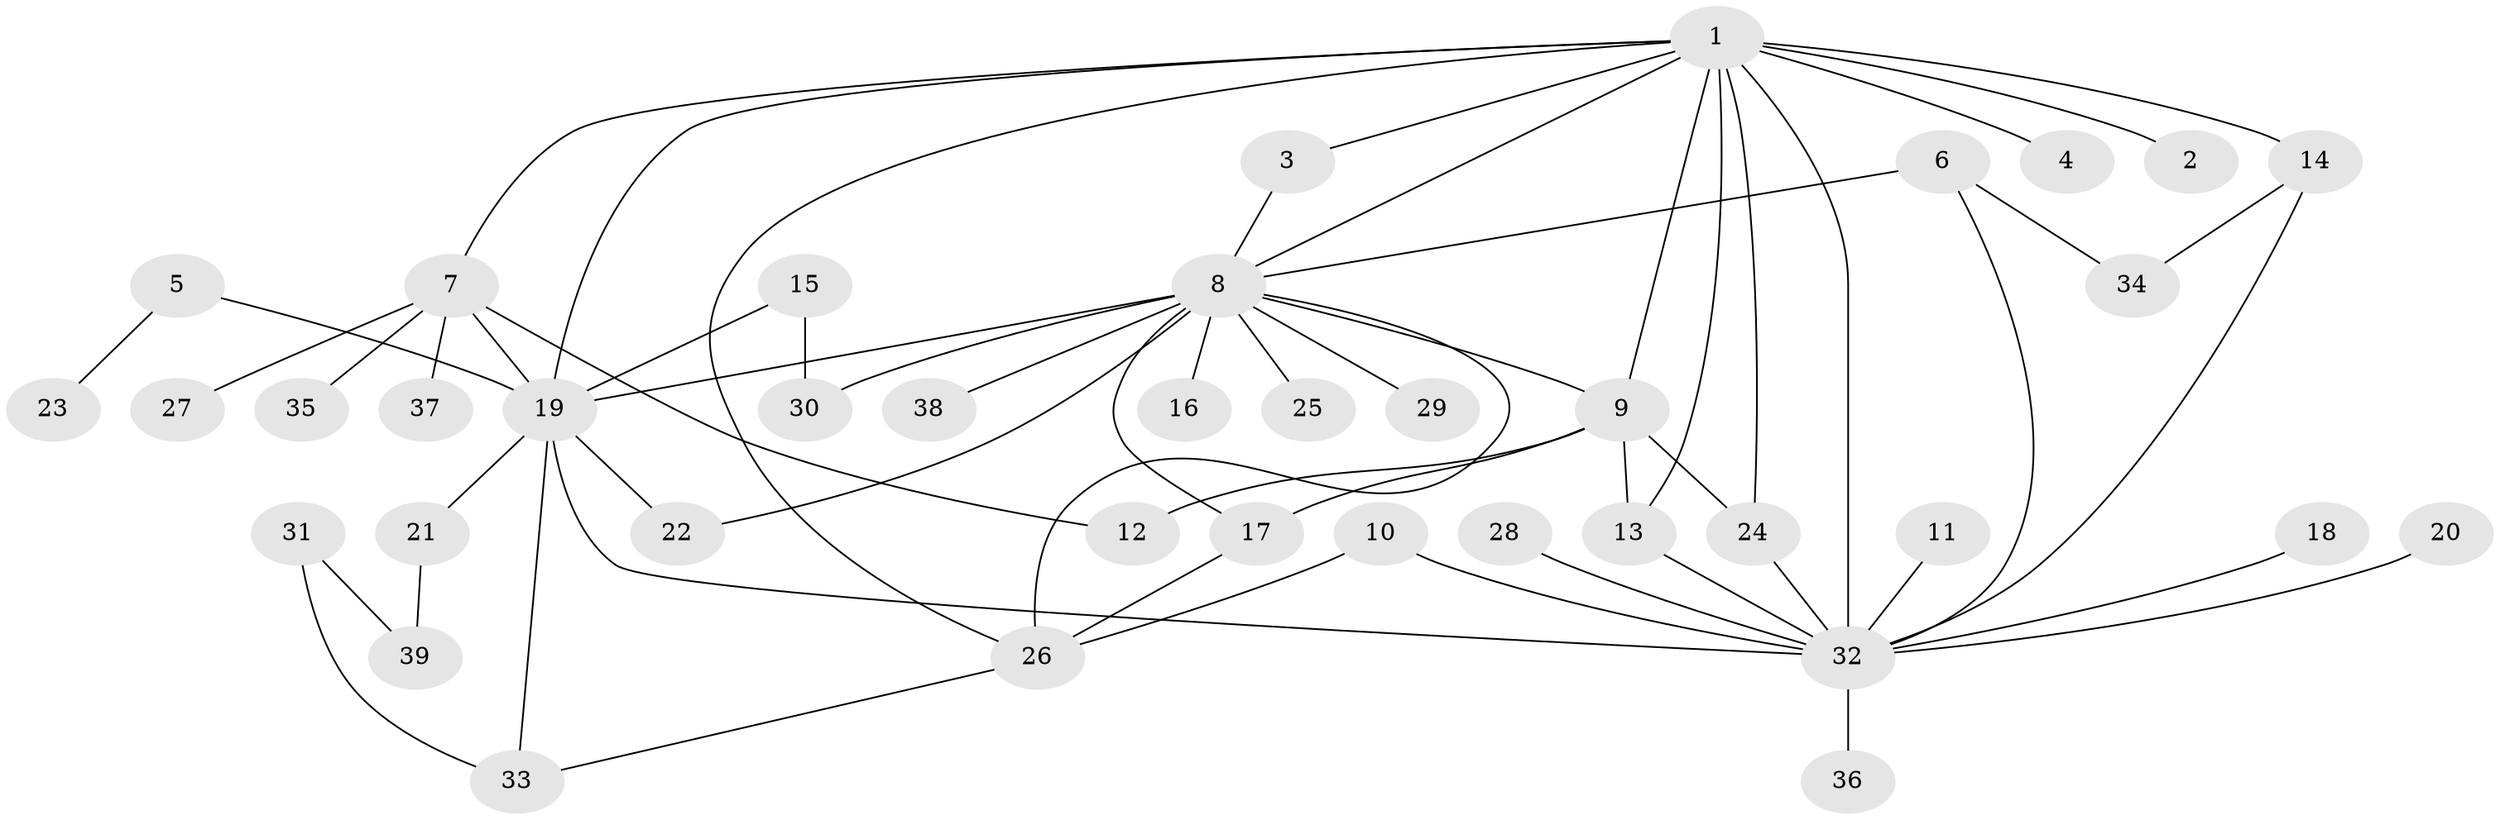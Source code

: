 // original degree distribution, {16: 0.015625, 8: 0.015625, 7: 0.015625, 2: 0.3125, 1: 0.390625, 14: 0.015625, 12: 0.015625, 5: 0.015625, 4: 0.0625, 3: 0.109375, 6: 0.03125}
// Generated by graph-tools (version 1.1) at 2025/36/03/04/25 23:36:46]
// undirected, 39 vertices, 59 edges
graph export_dot {
  node [color=gray90,style=filled];
  1;
  2;
  3;
  4;
  5;
  6;
  7;
  8;
  9;
  10;
  11;
  12;
  13;
  14;
  15;
  16;
  17;
  18;
  19;
  20;
  21;
  22;
  23;
  24;
  25;
  26;
  27;
  28;
  29;
  30;
  31;
  32;
  33;
  34;
  35;
  36;
  37;
  38;
  39;
  1 -- 2 [weight=1.0];
  1 -- 3 [weight=1.0];
  1 -- 4 [weight=1.0];
  1 -- 7 [weight=1.0];
  1 -- 8 [weight=1.0];
  1 -- 9 [weight=1.0];
  1 -- 13 [weight=1.0];
  1 -- 14 [weight=1.0];
  1 -- 19 [weight=1.0];
  1 -- 24 [weight=1.0];
  1 -- 26 [weight=1.0];
  1 -- 32 [weight=2.0];
  3 -- 8 [weight=1.0];
  5 -- 19 [weight=1.0];
  5 -- 23 [weight=1.0];
  6 -- 8 [weight=1.0];
  6 -- 32 [weight=1.0];
  6 -- 34 [weight=1.0];
  7 -- 12 [weight=1.0];
  7 -- 19 [weight=1.0];
  7 -- 27 [weight=1.0];
  7 -- 35 [weight=1.0];
  7 -- 37 [weight=1.0];
  8 -- 9 [weight=1.0];
  8 -- 16 [weight=1.0];
  8 -- 17 [weight=1.0];
  8 -- 19 [weight=1.0];
  8 -- 22 [weight=1.0];
  8 -- 25 [weight=1.0];
  8 -- 26 [weight=1.0];
  8 -- 29 [weight=1.0];
  8 -- 30 [weight=2.0];
  8 -- 38 [weight=1.0];
  9 -- 12 [weight=1.0];
  9 -- 13 [weight=1.0];
  9 -- 17 [weight=1.0];
  9 -- 24 [weight=1.0];
  10 -- 26 [weight=1.0];
  10 -- 32 [weight=1.0];
  11 -- 32 [weight=1.0];
  13 -- 32 [weight=1.0];
  14 -- 32 [weight=1.0];
  14 -- 34 [weight=1.0];
  15 -- 19 [weight=1.0];
  15 -- 30 [weight=1.0];
  17 -- 26 [weight=1.0];
  18 -- 32 [weight=1.0];
  19 -- 21 [weight=1.0];
  19 -- 22 [weight=1.0];
  19 -- 32 [weight=1.0];
  19 -- 33 [weight=1.0];
  20 -- 32 [weight=1.0];
  21 -- 39 [weight=1.0];
  24 -- 32 [weight=2.0];
  26 -- 33 [weight=1.0];
  28 -- 32 [weight=1.0];
  31 -- 33 [weight=1.0];
  31 -- 39 [weight=1.0];
  32 -- 36 [weight=1.0];
}
